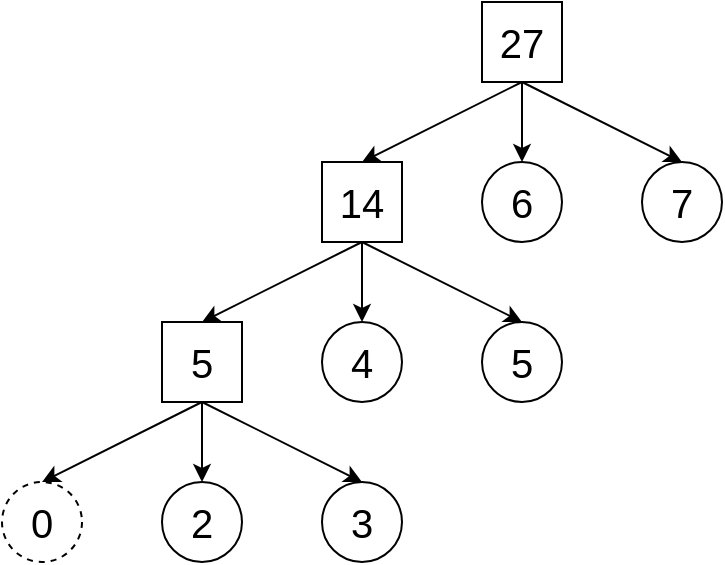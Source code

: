 <mxfile version="20.3.0" type="device" pages="2"><diagram id="XQhfDUbgok3lC1_1vdCA" name="m叉哈夫曼树"><mxGraphModel dx="865" dy="573" grid="1" gridSize="10" guides="1" tooltips="1" connect="1" arrows="1" fold="1" page="1" pageScale="1" pageWidth="827" pageHeight="1169" math="0" shadow="0"><root><mxCell id="0"/><mxCell id="1" parent="0"/><mxCell id="bv5VaqvbiHdPLk9C_cid-14" style="rounded=0;orthogonalLoop=1;jettySize=auto;html=1;exitX=0.5;exitY=1;exitDx=0;exitDy=0;entryX=0.5;entryY=0;entryDx=0;entryDy=0;fontSize=20;" edge="1" parent="1" source="bv5VaqvbiHdPLk9C_cid-1" target="bv5VaqvbiHdPLk9C_cid-3"><mxGeometry relative="1" as="geometry"/></mxCell><mxCell id="bv5VaqvbiHdPLk9C_cid-15" style="edgeStyle=none;rounded=0;orthogonalLoop=1;jettySize=auto;html=1;exitX=0.5;exitY=1;exitDx=0;exitDy=0;entryX=0.5;entryY=0;entryDx=0;entryDy=0;fontSize=20;" edge="1" parent="1" source="bv5VaqvbiHdPLk9C_cid-1" target="bv5VaqvbiHdPLk9C_cid-2"><mxGeometry relative="1" as="geometry"/></mxCell><mxCell id="bv5VaqvbiHdPLk9C_cid-16" style="edgeStyle=none;rounded=0;orthogonalLoop=1;jettySize=auto;html=1;exitX=0.5;exitY=1;exitDx=0;exitDy=0;entryX=0.5;entryY=0;entryDx=0;entryDy=0;fontSize=20;" edge="1" parent="1" source="bv5VaqvbiHdPLk9C_cid-1" target="bv5VaqvbiHdPLk9C_cid-4"><mxGeometry relative="1" as="geometry"/></mxCell><mxCell id="bv5VaqvbiHdPLk9C_cid-1" value="&lt;font style=&quot;font-size: 20px;&quot;&gt;27&lt;/font&gt;" style="rounded=0;whiteSpace=wrap;html=1;" vertex="1" parent="1"><mxGeometry x="240" y="160" width="40" height="40" as="geometry"/></mxCell><mxCell id="bv5VaqvbiHdPLk9C_cid-2" value="6" style="ellipse;whiteSpace=wrap;html=1;aspect=fixed;fontSize=20;" vertex="1" parent="1"><mxGeometry x="240" y="240" width="40" height="40" as="geometry"/></mxCell><mxCell id="bv5VaqvbiHdPLk9C_cid-17" style="edgeStyle=none;rounded=0;orthogonalLoop=1;jettySize=auto;html=1;exitX=0.5;exitY=1;exitDx=0;exitDy=0;entryX=0.5;entryY=0;entryDx=0;entryDy=0;fontSize=20;" edge="1" parent="1" source="bv5VaqvbiHdPLk9C_cid-3" target="bv5VaqvbiHdPLk9C_cid-6"><mxGeometry relative="1" as="geometry"/></mxCell><mxCell id="bv5VaqvbiHdPLk9C_cid-18" style="edgeStyle=none;rounded=0;orthogonalLoop=1;jettySize=auto;html=1;exitX=0.5;exitY=1;exitDx=0;exitDy=0;entryX=0.5;entryY=0;entryDx=0;entryDy=0;fontSize=20;" edge="1" parent="1" source="bv5VaqvbiHdPLk9C_cid-3" target="bv5VaqvbiHdPLk9C_cid-8"><mxGeometry relative="1" as="geometry"/></mxCell><mxCell id="bv5VaqvbiHdPLk9C_cid-19" style="edgeStyle=none;rounded=0;orthogonalLoop=1;jettySize=auto;html=1;exitX=0.5;exitY=1;exitDx=0;exitDy=0;entryX=0.5;entryY=0;entryDx=0;entryDy=0;fontSize=20;" edge="1" parent="1" source="bv5VaqvbiHdPLk9C_cid-3" target="bv5VaqvbiHdPLk9C_cid-7"><mxGeometry relative="1" as="geometry"/></mxCell><mxCell id="bv5VaqvbiHdPLk9C_cid-3" value="&lt;font style=&quot;font-size: 20px;&quot;&gt;14&lt;/font&gt;" style="rounded=0;whiteSpace=wrap;html=1;" vertex="1" parent="1"><mxGeometry x="160" y="240" width="40" height="40" as="geometry"/></mxCell><mxCell id="bv5VaqvbiHdPLk9C_cid-4" value="7" style="ellipse;whiteSpace=wrap;html=1;aspect=fixed;fontSize=20;" vertex="1" parent="1"><mxGeometry x="320" y="240" width="40" height="40" as="geometry"/></mxCell><mxCell id="bv5VaqvbiHdPLk9C_cid-6" value="4" style="ellipse;whiteSpace=wrap;html=1;aspect=fixed;fontSize=20;" vertex="1" parent="1"><mxGeometry x="160" y="320" width="40" height="40" as="geometry"/></mxCell><mxCell id="bv5VaqvbiHdPLk9C_cid-20" style="edgeStyle=none;rounded=0;orthogonalLoop=1;jettySize=auto;html=1;exitX=0.5;exitY=1;exitDx=0;exitDy=0;entryX=0.5;entryY=0;entryDx=0;entryDy=0;fontSize=20;" edge="1" parent="1" source="bv5VaqvbiHdPLk9C_cid-7" target="bv5VaqvbiHdPLk9C_cid-12"><mxGeometry relative="1" as="geometry"/></mxCell><mxCell id="bv5VaqvbiHdPLk9C_cid-21" style="edgeStyle=none;rounded=0;orthogonalLoop=1;jettySize=auto;html=1;exitX=0.5;exitY=1;exitDx=0;exitDy=0;entryX=0.5;entryY=0;entryDx=0;entryDy=0;fontSize=20;" edge="1" parent="1" source="bv5VaqvbiHdPLk9C_cid-7" target="bv5VaqvbiHdPLk9C_cid-9"><mxGeometry relative="1" as="geometry"/></mxCell><mxCell id="bv5VaqvbiHdPLk9C_cid-22" style="edgeStyle=none;rounded=0;orthogonalLoop=1;jettySize=auto;html=1;exitX=0.5;exitY=1;exitDx=0;exitDy=0;entryX=0.5;entryY=0;entryDx=0;entryDy=0;fontSize=20;" edge="1" parent="1" source="bv5VaqvbiHdPLk9C_cid-7" target="bv5VaqvbiHdPLk9C_cid-11"><mxGeometry relative="1" as="geometry"/></mxCell><mxCell id="bv5VaqvbiHdPLk9C_cid-7" value="&lt;font style=&quot;font-size: 20px;&quot;&gt;5&lt;/font&gt;" style="rounded=0;whiteSpace=wrap;html=1;" vertex="1" parent="1"><mxGeometry x="80" y="320" width="40" height="40" as="geometry"/></mxCell><mxCell id="bv5VaqvbiHdPLk9C_cid-8" value="5" style="ellipse;whiteSpace=wrap;html=1;aspect=fixed;fontSize=20;" vertex="1" parent="1"><mxGeometry x="240" y="320" width="40" height="40" as="geometry"/></mxCell><mxCell id="bv5VaqvbiHdPLk9C_cid-9" value="2" style="ellipse;whiteSpace=wrap;html=1;aspect=fixed;fontSize=20;" vertex="1" parent="1"><mxGeometry x="80" y="400" width="40" height="40" as="geometry"/></mxCell><mxCell id="bv5VaqvbiHdPLk9C_cid-11" value="3" style="ellipse;whiteSpace=wrap;html=1;aspect=fixed;fontSize=20;" vertex="1" parent="1"><mxGeometry x="160" y="400" width="40" height="40" as="geometry"/></mxCell><mxCell id="bv5VaqvbiHdPLk9C_cid-12" value="0" style="ellipse;whiteSpace=wrap;html=1;aspect=fixed;fontSize=20;dashed=1;" vertex="1" parent="1"><mxGeometry y="400" width="40" height="40" as="geometry"/></mxCell></root></mxGraphModel></diagram><diagram id="t6k5OlMs82fUqTZYQmdp" name="第 2 页"><mxGraphModel dx="1038" dy="688" grid="1" gridSize="10" guides="1" tooltips="1" connect="1" arrows="1" fold="1" page="1" pageScale="1" pageWidth="827" pageHeight="1169" math="0" shadow="0"><root><mxCell id="0"/><mxCell id="1" parent="0"/><mxCell id="cOdgsyfcuPRe33PzFpqH-1" value="" style="shape=process;whiteSpace=wrap;html=1;backgroundOutline=1;" vertex="1" parent="1"><mxGeometry x="350" y="320" width="120" height="60" as="geometry"/></mxCell></root></mxGraphModel></diagram></mxfile>